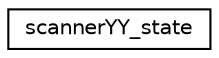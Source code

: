 digraph "Graphical Class Hierarchy"
{
 // LATEX_PDF_SIZE
  edge [fontname="Helvetica",fontsize="10",labelfontname="Helvetica",labelfontsize="10"];
  node [fontname="Helvetica",fontsize="10",shape=record];
  rankdir="LR";
  Node0 [label="scannerYY_state",height=0.2,width=0.4,color="black", fillcolor="white", style="filled",URL="$structscannerYY__state.html",tooltip=" "];
}
